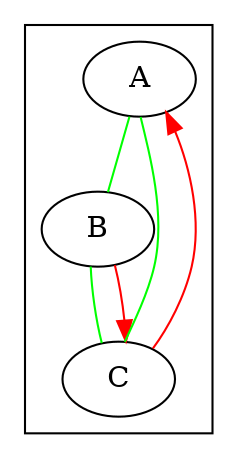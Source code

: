 digraph G1 {
    subgraph cluster_1 {
        edge [dir=none, color=green];
        A -> B -> C -> A;
    };
    subgraph cluster_2 {
        edge [color=red];
        B -> C;
        C -> A;
    };
}